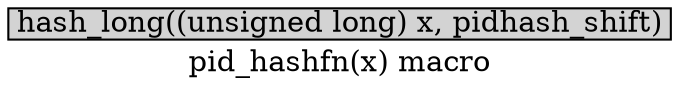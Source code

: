 digraph pid_hashfn{
        label="pid_hashfn(x) macro";
        size="10,18";
        ratio=filled;
        
	node[style=filled, shape = box, margin="0.05,0.005",height="0.1",width="0.1"];

	hash_long[label="hash_long((unsigned long) x, pidhash_shift)"];
	}
